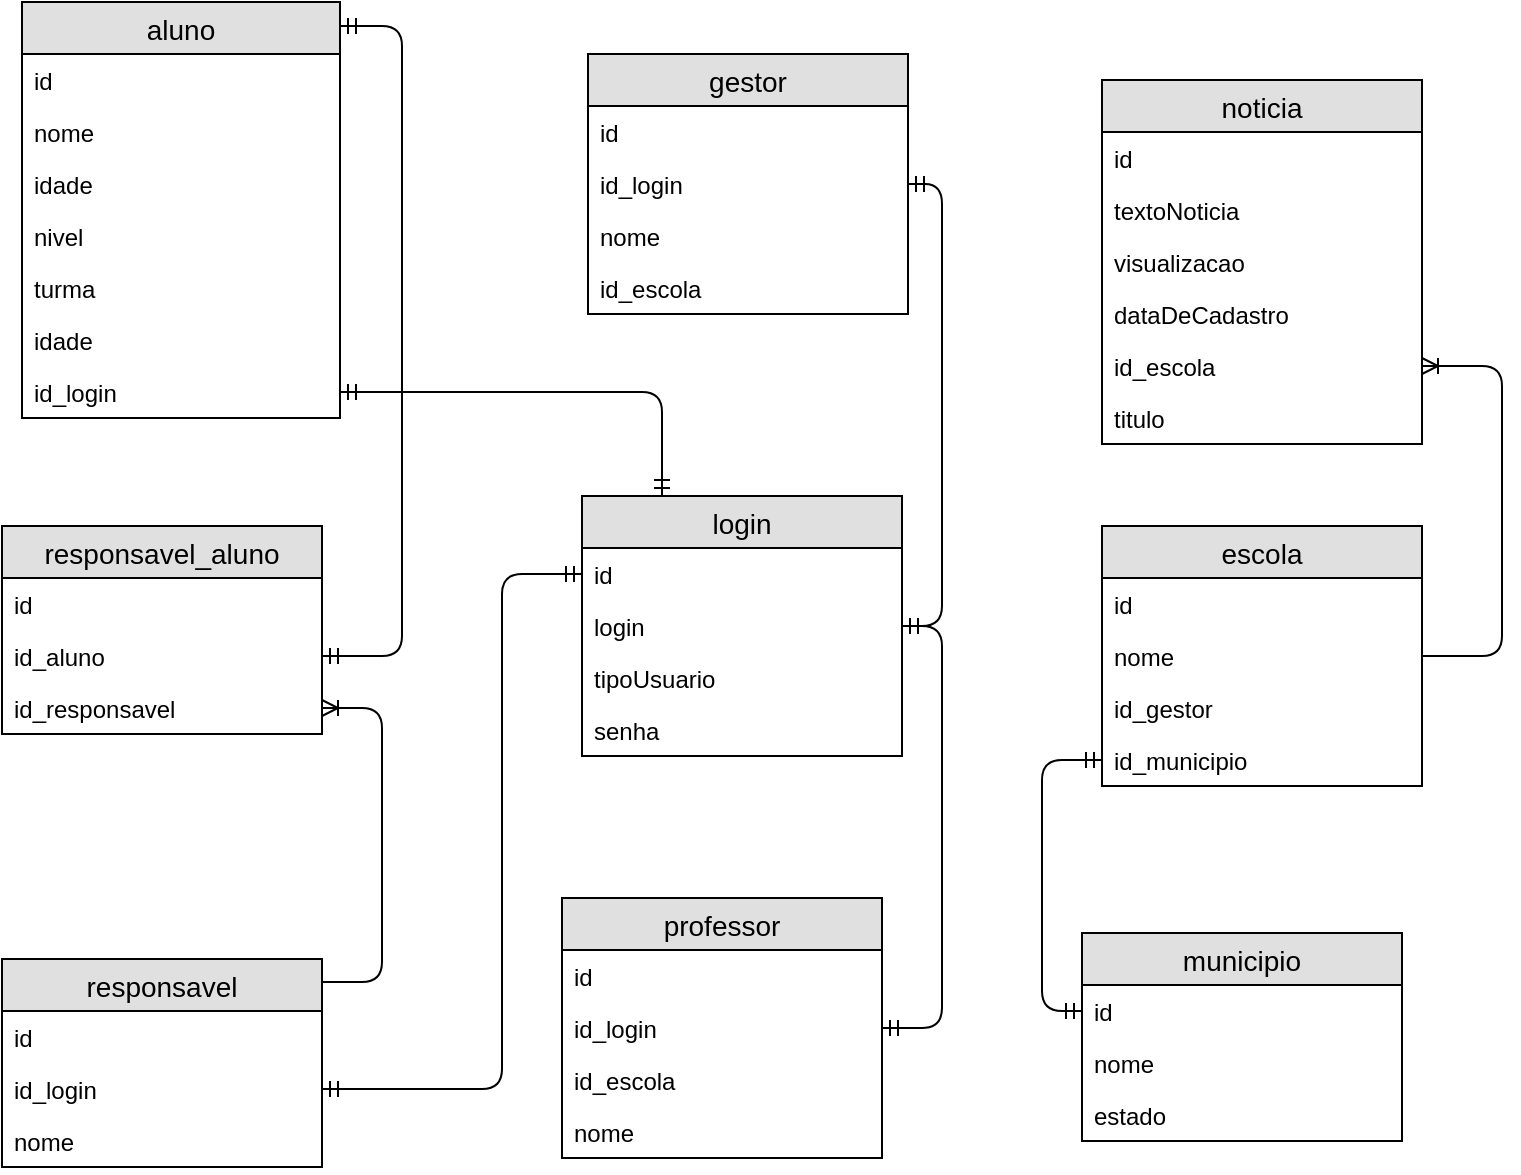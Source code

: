 <mxfile version="10.7.5" type="github"><diagram id="BJjQL9QuDtMuhnQ_gJbK" name="Page-1"><mxGraphModel dx="840" dy="484" grid="1" gridSize="10" guides="1" tooltips="1" connect="1" arrows="1" fold="1" page="1" pageScale="1" pageWidth="827" pageHeight="1169" math="0" shadow="0"><root><mxCell id="0"/><mxCell id="1" parent="0"/><mxCell id="4_5FNAx1ASMwFB8nzS7G-1" value="gestor" style="swimlane;fontStyle=0;childLayout=stackLayout;horizontal=1;startSize=26;fillColor=#e0e0e0;horizontalStack=0;resizeParent=1;resizeParentMax=0;resizeLast=0;collapsible=1;marginBottom=0;swimlaneFillColor=#ffffff;align=center;fontSize=14;" parent="1" vertex="1"><mxGeometry x="333" y="54" width="160" height="130" as="geometry"/></mxCell><mxCell id="4_5FNAx1ASMwFB8nzS7G-2" value="id" style="text;strokeColor=none;fillColor=none;spacingLeft=4;spacingRight=4;overflow=hidden;rotatable=0;points=[[0,0.5],[1,0.5]];portConstraint=eastwest;fontSize=12;" parent="4_5FNAx1ASMwFB8nzS7G-1" vertex="1"><mxGeometry y="26" width="160" height="26" as="geometry"/></mxCell><mxCell id="4_5FNAx1ASMwFB8nzS7G-72" value="id_login" style="text;strokeColor=none;fillColor=none;spacingLeft=4;spacingRight=4;overflow=hidden;rotatable=0;points=[[0,0.5],[1,0.5]];portConstraint=eastwest;fontSize=12;" parent="4_5FNAx1ASMwFB8nzS7G-1" vertex="1"><mxGeometry y="52" width="160" height="26" as="geometry"/></mxCell><mxCell id="4_5FNAx1ASMwFB8nzS7G-3" value="nome" style="text;strokeColor=none;fillColor=none;spacingLeft=4;spacingRight=4;overflow=hidden;rotatable=0;points=[[0,0.5],[1,0.5]];portConstraint=eastwest;fontSize=12;" parent="4_5FNAx1ASMwFB8nzS7G-1" vertex="1"><mxGeometry y="78" width="160" height="26" as="geometry"/></mxCell><mxCell id="4_5FNAx1ASMwFB8nzS7G-4" value="id_escola" style="text;strokeColor=none;fillColor=none;spacingLeft=4;spacingRight=4;overflow=hidden;rotatable=0;points=[[0,0.5],[1,0.5]];portConstraint=eastwest;fontSize=12;" parent="4_5FNAx1ASMwFB8nzS7G-1" vertex="1"><mxGeometry y="104" width="160" height="26" as="geometry"/></mxCell><mxCell id="4_5FNAx1ASMwFB8nzS7G-5" value="escola" style="swimlane;fontStyle=0;childLayout=stackLayout;horizontal=1;startSize=26;fillColor=#e0e0e0;horizontalStack=0;resizeParent=1;resizeParentMax=0;resizeLast=0;collapsible=1;marginBottom=0;swimlaneFillColor=#ffffff;align=center;fontSize=14;" parent="1" vertex="1"><mxGeometry x="590" y="290" width="160" height="130" as="geometry"/></mxCell><mxCell id="4_5FNAx1ASMwFB8nzS7G-6" value="id" style="text;strokeColor=none;fillColor=none;spacingLeft=4;spacingRight=4;overflow=hidden;rotatable=0;points=[[0,0.5],[1,0.5]];portConstraint=eastwest;fontSize=12;" parent="4_5FNAx1ASMwFB8nzS7G-5" vertex="1"><mxGeometry y="26" width="160" height="26" as="geometry"/></mxCell><mxCell id="4_5FNAx1ASMwFB8nzS7G-7" value="nome" style="text;strokeColor=none;fillColor=none;spacingLeft=4;spacingRight=4;overflow=hidden;rotatable=0;points=[[0,0.5],[1,0.5]];portConstraint=eastwest;fontSize=12;" parent="4_5FNAx1ASMwFB8nzS7G-5" vertex="1"><mxGeometry y="52" width="160" height="26" as="geometry"/></mxCell><mxCell id="4_5FNAx1ASMwFB8nzS7G-47" value="id_gestor" style="text;strokeColor=none;fillColor=none;spacingLeft=4;spacingRight=4;overflow=hidden;rotatable=0;points=[[0,0.5],[1,0.5]];portConstraint=eastwest;fontSize=12;" parent="4_5FNAx1ASMwFB8nzS7G-5" vertex="1"><mxGeometry y="78" width="160" height="26" as="geometry"/></mxCell><mxCell id="4_5FNAx1ASMwFB8nzS7G-8" value="id_municipio" style="text;strokeColor=none;fillColor=none;spacingLeft=4;spacingRight=4;overflow=hidden;rotatable=0;points=[[0,0.5],[1,0.5]];portConstraint=eastwest;fontSize=12;" parent="4_5FNAx1ASMwFB8nzS7G-5" vertex="1"><mxGeometry y="104" width="160" height="26" as="geometry"/></mxCell><mxCell id="4_5FNAx1ASMwFB8nzS7G-9" value="aluno" style="swimlane;fontStyle=0;childLayout=stackLayout;horizontal=1;startSize=26;fillColor=#e0e0e0;horizontalStack=0;resizeParent=1;resizeParentMax=0;resizeLast=0;collapsible=1;marginBottom=0;swimlaneFillColor=#ffffff;align=center;fontSize=14;" parent="1" vertex="1"><mxGeometry x="50" y="28" width="159" height="208" as="geometry"><mxRectangle x="220" y="20" width="70" height="26" as="alternateBounds"/></mxGeometry></mxCell><mxCell id="4_5FNAx1ASMwFB8nzS7G-10" value="id" style="text;strokeColor=none;fillColor=none;spacingLeft=4;spacingRight=4;overflow=hidden;rotatable=0;points=[[0,0.5],[1,0.5]];portConstraint=eastwest;fontSize=12;" parent="4_5FNAx1ASMwFB8nzS7G-9" vertex="1"><mxGeometry y="26" width="159" height="26" as="geometry"/></mxCell><mxCell id="4_5FNAx1ASMwFB8nzS7G-11" value="nome" style="text;strokeColor=none;fillColor=none;spacingLeft=4;spacingRight=4;overflow=hidden;rotatable=0;points=[[0,0.5],[1,0.5]];portConstraint=eastwest;fontSize=12;" parent="4_5FNAx1ASMwFB8nzS7G-9" vertex="1"><mxGeometry y="52" width="159" height="26" as="geometry"/></mxCell><mxCell id="4_5FNAx1ASMwFB8nzS7G-34" value="idade" style="text;strokeColor=none;fillColor=none;spacingLeft=4;spacingRight=4;overflow=hidden;rotatable=0;points=[[0,0.5],[1,0.5]];portConstraint=eastwest;fontSize=12;" parent="4_5FNAx1ASMwFB8nzS7G-9" vertex="1"><mxGeometry y="78" width="159" height="26" as="geometry"/></mxCell><mxCell id="4_5FNAx1ASMwFB8nzS7G-33" value="nivel" style="text;strokeColor=none;fillColor=none;spacingLeft=4;spacingRight=4;overflow=hidden;rotatable=0;points=[[0,0.5],[1,0.5]];portConstraint=eastwest;fontSize=12;" parent="4_5FNAx1ASMwFB8nzS7G-9" vertex="1"><mxGeometry y="104" width="159" height="26" as="geometry"/></mxCell><mxCell id="4_5FNAx1ASMwFB8nzS7G-36" value="turma" style="text;strokeColor=none;fillColor=none;spacingLeft=4;spacingRight=4;overflow=hidden;rotatable=0;points=[[0,0.5],[1,0.5]];portConstraint=eastwest;fontSize=12;" parent="4_5FNAx1ASMwFB8nzS7G-9" vertex="1"><mxGeometry y="130" width="159" height="26" as="geometry"/></mxCell><mxCell id="4_5FNAx1ASMwFB8nzS7G-12" value="idade" style="text;strokeColor=none;fillColor=none;spacingLeft=4;spacingRight=4;overflow=hidden;rotatable=0;points=[[0,0.5],[1,0.5]];portConstraint=eastwest;fontSize=12;" parent="4_5FNAx1ASMwFB8nzS7G-9" vertex="1"><mxGeometry y="156" width="159" height="26" as="geometry"/></mxCell><mxCell id="4_5FNAx1ASMwFB8nzS7G-69" value="id_login" style="text;strokeColor=none;fillColor=none;spacingLeft=4;spacingRight=4;overflow=hidden;rotatable=0;points=[[0,0.5],[1,0.5]];portConstraint=eastwest;fontSize=12;" parent="4_5FNAx1ASMwFB8nzS7G-9" vertex="1"><mxGeometry y="182" width="159" height="26" as="geometry"/></mxCell><mxCell id="4_5FNAx1ASMwFB8nzS7G-13" value="responsavel" style="swimlane;fontStyle=0;childLayout=stackLayout;horizontal=1;startSize=26;fillColor=#e0e0e0;horizontalStack=0;resizeParent=1;resizeParentMax=0;resizeLast=0;collapsible=1;marginBottom=0;swimlaneFillColor=#ffffff;align=center;fontSize=14;" parent="1" vertex="1"><mxGeometry x="40" y="506.5" width="160" height="104" as="geometry"/></mxCell><mxCell id="4_5FNAx1ASMwFB8nzS7G-14" value="id" style="text;strokeColor=none;fillColor=none;spacingLeft=4;spacingRight=4;overflow=hidden;rotatable=0;points=[[0,0.5],[1,0.5]];portConstraint=eastwest;fontSize=12;" parent="4_5FNAx1ASMwFB8nzS7G-13" vertex="1"><mxGeometry y="26" width="160" height="26" as="geometry"/></mxCell><mxCell id="4_5FNAx1ASMwFB8nzS7G-70" value="id_login" style="text;strokeColor=none;fillColor=none;spacingLeft=4;spacingRight=4;overflow=hidden;rotatable=0;points=[[0,0.5],[1,0.5]];portConstraint=eastwest;fontSize=12;" parent="4_5FNAx1ASMwFB8nzS7G-13" vertex="1"><mxGeometry y="52" width="160" height="26" as="geometry"/></mxCell><mxCell id="4_5FNAx1ASMwFB8nzS7G-15" value="nome" style="text;strokeColor=none;fillColor=none;spacingLeft=4;spacingRight=4;overflow=hidden;rotatable=0;points=[[0,0.5],[1,0.5]];portConstraint=eastwest;fontSize=12;" parent="4_5FNAx1ASMwFB8nzS7G-13" vertex="1"><mxGeometry y="78" width="160" height="26" as="geometry"/></mxCell><mxCell id="4_5FNAx1ASMwFB8nzS7G-17" value="professor" style="swimlane;fontStyle=0;childLayout=stackLayout;horizontal=1;startSize=26;fillColor=#e0e0e0;horizontalStack=0;resizeParent=1;resizeParentMax=0;resizeLast=0;collapsible=1;marginBottom=0;swimlaneFillColor=#ffffff;align=center;fontSize=14;" parent="1" vertex="1"><mxGeometry x="320" y="476" width="160" height="130" as="geometry"/></mxCell><mxCell id="4_5FNAx1ASMwFB8nzS7G-18" value="id" style="text;strokeColor=none;fillColor=none;spacingLeft=4;spacingRight=4;overflow=hidden;rotatable=0;points=[[0,0.5],[1,0.5]];portConstraint=eastwest;fontSize=12;" parent="4_5FNAx1ASMwFB8nzS7G-17" vertex="1"><mxGeometry y="26" width="160" height="26" as="geometry"/></mxCell><mxCell id="4_5FNAx1ASMwFB8nzS7G-71" value="id_login" style="text;strokeColor=none;fillColor=none;spacingLeft=4;spacingRight=4;overflow=hidden;rotatable=0;points=[[0,0.5],[1,0.5]];portConstraint=eastwest;fontSize=12;" parent="4_5FNAx1ASMwFB8nzS7G-17" vertex="1"><mxGeometry y="52" width="160" height="26" as="geometry"/></mxCell><mxCell id="4_5FNAx1ASMwFB8nzS7G-19" value="id_escola" style="text;strokeColor=none;fillColor=none;spacingLeft=4;spacingRight=4;overflow=hidden;rotatable=0;points=[[0,0.5],[1,0.5]];portConstraint=eastwest;fontSize=12;" parent="4_5FNAx1ASMwFB8nzS7G-17" vertex="1"><mxGeometry y="78" width="160" height="26" as="geometry"/></mxCell><mxCell id="4_5FNAx1ASMwFB8nzS7G-20" value="nome" style="text;strokeColor=none;fillColor=none;spacingLeft=4;spacingRight=4;overflow=hidden;rotatable=0;points=[[0,0.5],[1,0.5]];portConstraint=eastwest;fontSize=12;" parent="4_5FNAx1ASMwFB8nzS7G-17" vertex="1"><mxGeometry y="104" width="160" height="26" as="geometry"/></mxCell><mxCell id="4_5FNAx1ASMwFB8nzS7G-21" value="login" style="swimlane;fontStyle=0;childLayout=stackLayout;horizontal=1;startSize=26;fillColor=#e0e0e0;horizontalStack=0;resizeParent=1;resizeParentMax=0;resizeLast=0;collapsible=1;marginBottom=0;swimlaneFillColor=#ffffff;align=center;fontSize=14;" parent="1" vertex="1"><mxGeometry x="330" y="275" width="160" height="130" as="geometry"/></mxCell><mxCell id="4_5FNAx1ASMwFB8nzS7G-22" value="id" style="text;strokeColor=none;fillColor=none;spacingLeft=4;spacingRight=4;overflow=hidden;rotatable=0;points=[[0,0.5],[1,0.5]];portConstraint=eastwest;fontSize=12;" parent="4_5FNAx1ASMwFB8nzS7G-21" vertex="1"><mxGeometry y="26" width="160" height="26" as="geometry"/></mxCell><mxCell id="4_5FNAx1ASMwFB8nzS7G-23" value="login" style="text;strokeColor=none;fillColor=none;spacingLeft=4;spacingRight=4;overflow=hidden;rotatable=0;points=[[0,0.5],[1,0.5]];portConstraint=eastwest;fontSize=12;" parent="4_5FNAx1ASMwFB8nzS7G-21" vertex="1"><mxGeometry y="52" width="160" height="26" as="geometry"/></mxCell><mxCell id="4_5FNAx1ASMwFB8nzS7G-59" value="tipoUsuario" style="text;strokeColor=none;fillColor=none;spacingLeft=4;spacingRight=4;overflow=hidden;rotatable=0;points=[[0,0.5],[1,0.5]];portConstraint=eastwest;fontSize=12;" parent="4_5FNAx1ASMwFB8nzS7G-21" vertex="1"><mxGeometry y="78" width="160" height="26" as="geometry"/></mxCell><mxCell id="4_5FNAx1ASMwFB8nzS7G-24" value="senha" style="text;strokeColor=none;fillColor=none;spacingLeft=4;spacingRight=4;overflow=hidden;rotatable=0;points=[[0,0.5],[1,0.5]];portConstraint=eastwest;fontSize=12;" parent="4_5FNAx1ASMwFB8nzS7G-21" vertex="1"><mxGeometry y="104" width="160" height="26" as="geometry"/></mxCell><mxCell id="4_5FNAx1ASMwFB8nzS7G-25" value="municipio" style="swimlane;fontStyle=0;childLayout=stackLayout;horizontal=1;startSize=26;fillColor=#e0e0e0;horizontalStack=0;resizeParent=1;resizeParentMax=0;resizeLast=0;collapsible=1;marginBottom=0;swimlaneFillColor=#ffffff;align=center;fontSize=14;" parent="1" vertex="1"><mxGeometry x="580" y="493.5" width="160" height="104" as="geometry"/></mxCell><mxCell id="4_5FNAx1ASMwFB8nzS7G-26" value="id" style="text;strokeColor=none;fillColor=none;spacingLeft=4;spacingRight=4;overflow=hidden;rotatable=0;points=[[0,0.5],[1,0.5]];portConstraint=eastwest;fontSize=12;" parent="4_5FNAx1ASMwFB8nzS7G-25" vertex="1"><mxGeometry y="26" width="160" height="26" as="geometry"/></mxCell><mxCell id="4_5FNAx1ASMwFB8nzS7G-27" value="nome" style="text;strokeColor=none;fillColor=none;spacingLeft=4;spacingRight=4;overflow=hidden;rotatable=0;points=[[0,0.5],[1,0.5]];portConstraint=eastwest;fontSize=12;" parent="4_5FNAx1ASMwFB8nzS7G-25" vertex="1"><mxGeometry y="52" width="160" height="26" as="geometry"/></mxCell><mxCell id="4_5FNAx1ASMwFB8nzS7G-28" value="estado" style="text;strokeColor=none;fillColor=none;spacingLeft=4;spacingRight=4;overflow=hidden;rotatable=0;points=[[0,0.5],[1,0.5]];portConstraint=eastwest;fontSize=12;" parent="4_5FNAx1ASMwFB8nzS7G-25" vertex="1"><mxGeometry y="78" width="160" height="26" as="geometry"/></mxCell><mxCell id="4_5FNAx1ASMwFB8nzS7G-39" value="responsavel_aluno" style="swimlane;fontStyle=0;childLayout=stackLayout;horizontal=1;startSize=26;fillColor=#e0e0e0;horizontalStack=0;resizeParent=1;resizeParentMax=0;resizeLast=0;collapsible=1;marginBottom=0;swimlaneFillColor=#ffffff;align=center;fontSize=14;" parent="1" vertex="1"><mxGeometry x="40" y="290" width="160" height="104" as="geometry"/></mxCell><mxCell id="4_5FNAx1ASMwFB8nzS7G-40" value="id" style="text;strokeColor=none;fillColor=none;spacingLeft=4;spacingRight=4;overflow=hidden;rotatable=0;points=[[0,0.5],[1,0.5]];portConstraint=eastwest;fontSize=12;" parent="4_5FNAx1ASMwFB8nzS7G-39" vertex="1"><mxGeometry y="26" width="160" height="26" as="geometry"/></mxCell><mxCell id="4_5FNAx1ASMwFB8nzS7G-42" value="id_aluno" style="text;strokeColor=none;fillColor=none;spacingLeft=4;spacingRight=4;overflow=hidden;rotatable=0;points=[[0,0.5],[1,0.5]];portConstraint=eastwest;fontSize=12;" parent="4_5FNAx1ASMwFB8nzS7G-39" vertex="1"><mxGeometry y="52" width="160" height="26" as="geometry"/></mxCell><mxCell id="4_5FNAx1ASMwFB8nzS7G-41" value="id_responsavel" style="text;strokeColor=none;fillColor=none;spacingLeft=4;spacingRight=4;overflow=hidden;rotatable=0;points=[[0,0.5],[1,0.5]];portConstraint=eastwest;fontSize=12;" parent="4_5FNAx1ASMwFB8nzS7G-39" vertex="1"><mxGeometry y="78" width="160" height="26" as="geometry"/></mxCell><mxCell id="4_5FNAx1ASMwFB8nzS7G-48" value="noticia" style="swimlane;fontStyle=0;childLayout=stackLayout;horizontal=1;startSize=26;fillColor=#e0e0e0;horizontalStack=0;resizeParent=1;resizeParentMax=0;resizeLast=0;collapsible=1;marginBottom=0;swimlaneFillColor=#ffffff;align=center;fontSize=14;" parent="1" vertex="1"><mxGeometry x="590" y="67" width="160" height="182" as="geometry"/></mxCell><mxCell id="4_5FNAx1ASMwFB8nzS7G-49" value="id" style="text;strokeColor=none;fillColor=none;spacingLeft=4;spacingRight=4;overflow=hidden;rotatable=0;points=[[0,0.5],[1,0.5]];portConstraint=eastwest;fontSize=12;" parent="4_5FNAx1ASMwFB8nzS7G-48" vertex="1"><mxGeometry y="26" width="160" height="26" as="geometry"/></mxCell><mxCell id="4_5FNAx1ASMwFB8nzS7G-50" value="textoNoticia" style="text;strokeColor=none;fillColor=none;spacingLeft=4;spacingRight=4;overflow=hidden;rotatable=0;points=[[0,0.5],[1,0.5]];portConstraint=eastwest;fontSize=12;" parent="4_5FNAx1ASMwFB8nzS7G-48" vertex="1"><mxGeometry y="52" width="160" height="26" as="geometry"/></mxCell><mxCell id="4_5FNAx1ASMwFB8nzS7G-54" value="visualizacao" style="text;strokeColor=none;fillColor=none;spacingLeft=4;spacingRight=4;overflow=hidden;rotatable=0;points=[[0,0.5],[1,0.5]];portConstraint=eastwest;fontSize=12;" parent="4_5FNAx1ASMwFB8nzS7G-48" vertex="1"><mxGeometry y="78" width="160" height="26" as="geometry"/></mxCell><mxCell id="4_5FNAx1ASMwFB8nzS7G-55" value="dataDeCadastro" style="text;strokeColor=none;fillColor=none;spacingLeft=4;spacingRight=4;overflow=hidden;rotatable=0;points=[[0,0.5],[1,0.5]];portConstraint=eastwest;fontSize=12;" parent="4_5FNAx1ASMwFB8nzS7G-48" vertex="1"><mxGeometry y="104" width="160" height="26" as="geometry"/></mxCell><mxCell id="4_5FNAx1ASMwFB8nzS7G-53" value="id_escola" style="text;strokeColor=none;fillColor=none;spacingLeft=4;spacingRight=4;overflow=hidden;rotatable=0;points=[[0,0.5],[1,0.5]];portConstraint=eastwest;fontSize=12;" parent="4_5FNAx1ASMwFB8nzS7G-48" vertex="1"><mxGeometry y="130" width="160" height="26" as="geometry"/></mxCell><mxCell id="4_5FNAx1ASMwFB8nzS7G-51" value="titulo" style="text;strokeColor=none;fillColor=none;spacingLeft=4;spacingRight=4;overflow=hidden;rotatable=0;points=[[0,0.5],[1,0.5]];portConstraint=eastwest;fontSize=12;" parent="4_5FNAx1ASMwFB8nzS7G-48" vertex="1"><mxGeometry y="156" width="160" height="26" as="geometry"/></mxCell><mxCell id="4_5FNAx1ASMwFB8nzS7G-77" value="" style="edgeStyle=elbowEdgeStyle;fontSize=12;html=1;endArrow=ERmandOne;startArrow=ERmandOne;exitX=1;exitY=0.5;exitDx=0;exitDy=0;" parent="1" source="4_5FNAx1ASMwFB8nzS7G-42" target="4_5FNAx1ASMwFB8nzS7G-9" edge="1"><mxGeometry width="100" height="100" relative="1" as="geometry"><mxPoint x="240" y="220" as="sourcePoint"/><mxPoint x="340" y="120" as="targetPoint"/><Array as="points"><mxPoint x="240" y="40"/><mxPoint x="250" y="190"/><mxPoint x="220" y="280"/></Array></mxGeometry></mxCell><mxCell id="4_5FNAx1ASMwFB8nzS7G-79" value="" style="edgeStyle=entityRelationEdgeStyle;fontSize=12;html=1;endArrow=ERoneToMany;" parent="1" target="4_5FNAx1ASMwFB8nzS7G-41" edge="1"><mxGeometry width="100" height="100" relative="1" as="geometry"><mxPoint x="200" y="518" as="sourcePoint"/><mxPoint x="330" y="430" as="targetPoint"/></mxGeometry></mxCell><mxCell id="4_5FNAx1ASMwFB8nzS7G-80" value="" style="edgeStyle=elbowEdgeStyle;fontSize=12;html=1;endArrow=ERmandOne;startArrow=ERmandOne;entryX=0;entryY=0.5;entryDx=0;entryDy=0;" parent="1" source="4_5FNAx1ASMwFB8nzS7G-70" target="4_5FNAx1ASMwFB8nzS7G-22" edge="1"><mxGeometry width="100" height="100" relative="1" as="geometry"><mxPoint x="270" y="590" as="sourcePoint"/><mxPoint x="370" y="490" as="targetPoint"/><Array as="points"><mxPoint x="290" y="350"/></Array></mxGeometry></mxCell><mxCell id="4_5FNAx1ASMwFB8nzS7G-81" value="" style="edgeStyle=orthogonalEdgeStyle;fontSize=12;html=1;endArrow=ERmandOne;startArrow=ERmandOne;exitX=0.25;exitY=0;exitDx=0;exitDy=0;" parent="1" source="4_5FNAx1ASMwFB8nzS7G-21" target="4_5FNAx1ASMwFB8nzS7G-69" edge="1"><mxGeometry width="100" height="100" relative="1" as="geometry"><mxPoint x="260" y="240" as="sourcePoint"/><mxPoint x="360" y="140" as="targetPoint"/></mxGeometry></mxCell><mxCell id="4_5FNAx1ASMwFB8nzS7G-82" value="" style="edgeStyle=elbowEdgeStyle;fontSize=12;html=1;endArrow=ERmandOne;startArrow=ERmandOne;" parent="1" source="4_5FNAx1ASMwFB8nzS7G-71" target="4_5FNAx1ASMwFB8nzS7G-21" edge="1"><mxGeometry width="100" height="100" relative="1" as="geometry"><mxPoint x="413" y="470" as="sourcePoint"/><mxPoint x="140" y="630" as="targetPoint"/><Array as="points"><mxPoint x="510" y="440"/><mxPoint x="440" y="560"/></Array></mxGeometry></mxCell><mxCell id="4_5FNAx1ASMwFB8nzS7G-83" value="" style="edgeStyle=elbowEdgeStyle;fontSize=12;html=1;endArrow=ERmandOne;startArrow=ERmandOne;" parent="1" source="4_5FNAx1ASMwFB8nzS7G-21" target="4_5FNAx1ASMwFB8nzS7G-72" edge="1"><mxGeometry width="100" height="100" relative="1" as="geometry"><mxPoint x="360" y="300" as="sourcePoint"/><mxPoint x="460" y="200" as="targetPoint"/><Array as="points"><mxPoint x="510" y="220"/></Array></mxGeometry></mxCell><mxCell id="4_5FNAx1ASMwFB8nzS7G-84" value="" style="edgeStyle=elbowEdgeStyle;fontSize=12;html=1;endArrow=ERmandOne;startArrow=ERmandOne;exitX=0;exitY=0.5;exitDx=0;exitDy=0;" parent="1" source="4_5FNAx1ASMwFB8nzS7G-26" target="4_5FNAx1ASMwFB8nzS7G-8" edge="1"><mxGeometry width="100" height="100" relative="1" as="geometry"><mxPoint x="570" y="520" as="sourcePoint"/><mxPoint x="720" y="400" as="targetPoint"/><Array as="points"><mxPoint x="560" y="430"/><mxPoint x="640" y="510"/></Array></mxGeometry></mxCell><mxCell id="4_5FNAx1ASMwFB8nzS7G-85" value="" style="edgeStyle=elbowEdgeStyle;fontSize=12;html=1;endArrow=ERoneToMany;" parent="1" source="4_5FNAx1ASMwFB8nzS7G-5" target="4_5FNAx1ASMwFB8nzS7G-53" edge="1"><mxGeometry width="100" height="100" relative="1" as="geometry"><mxPoint x="780" y="270" as="sourcePoint"/><mxPoint x="880" y="170" as="targetPoint"/><Array as="points"><mxPoint x="790" y="250"/></Array></mxGeometry></mxCell></root></mxGraphModel></diagram></mxfile>